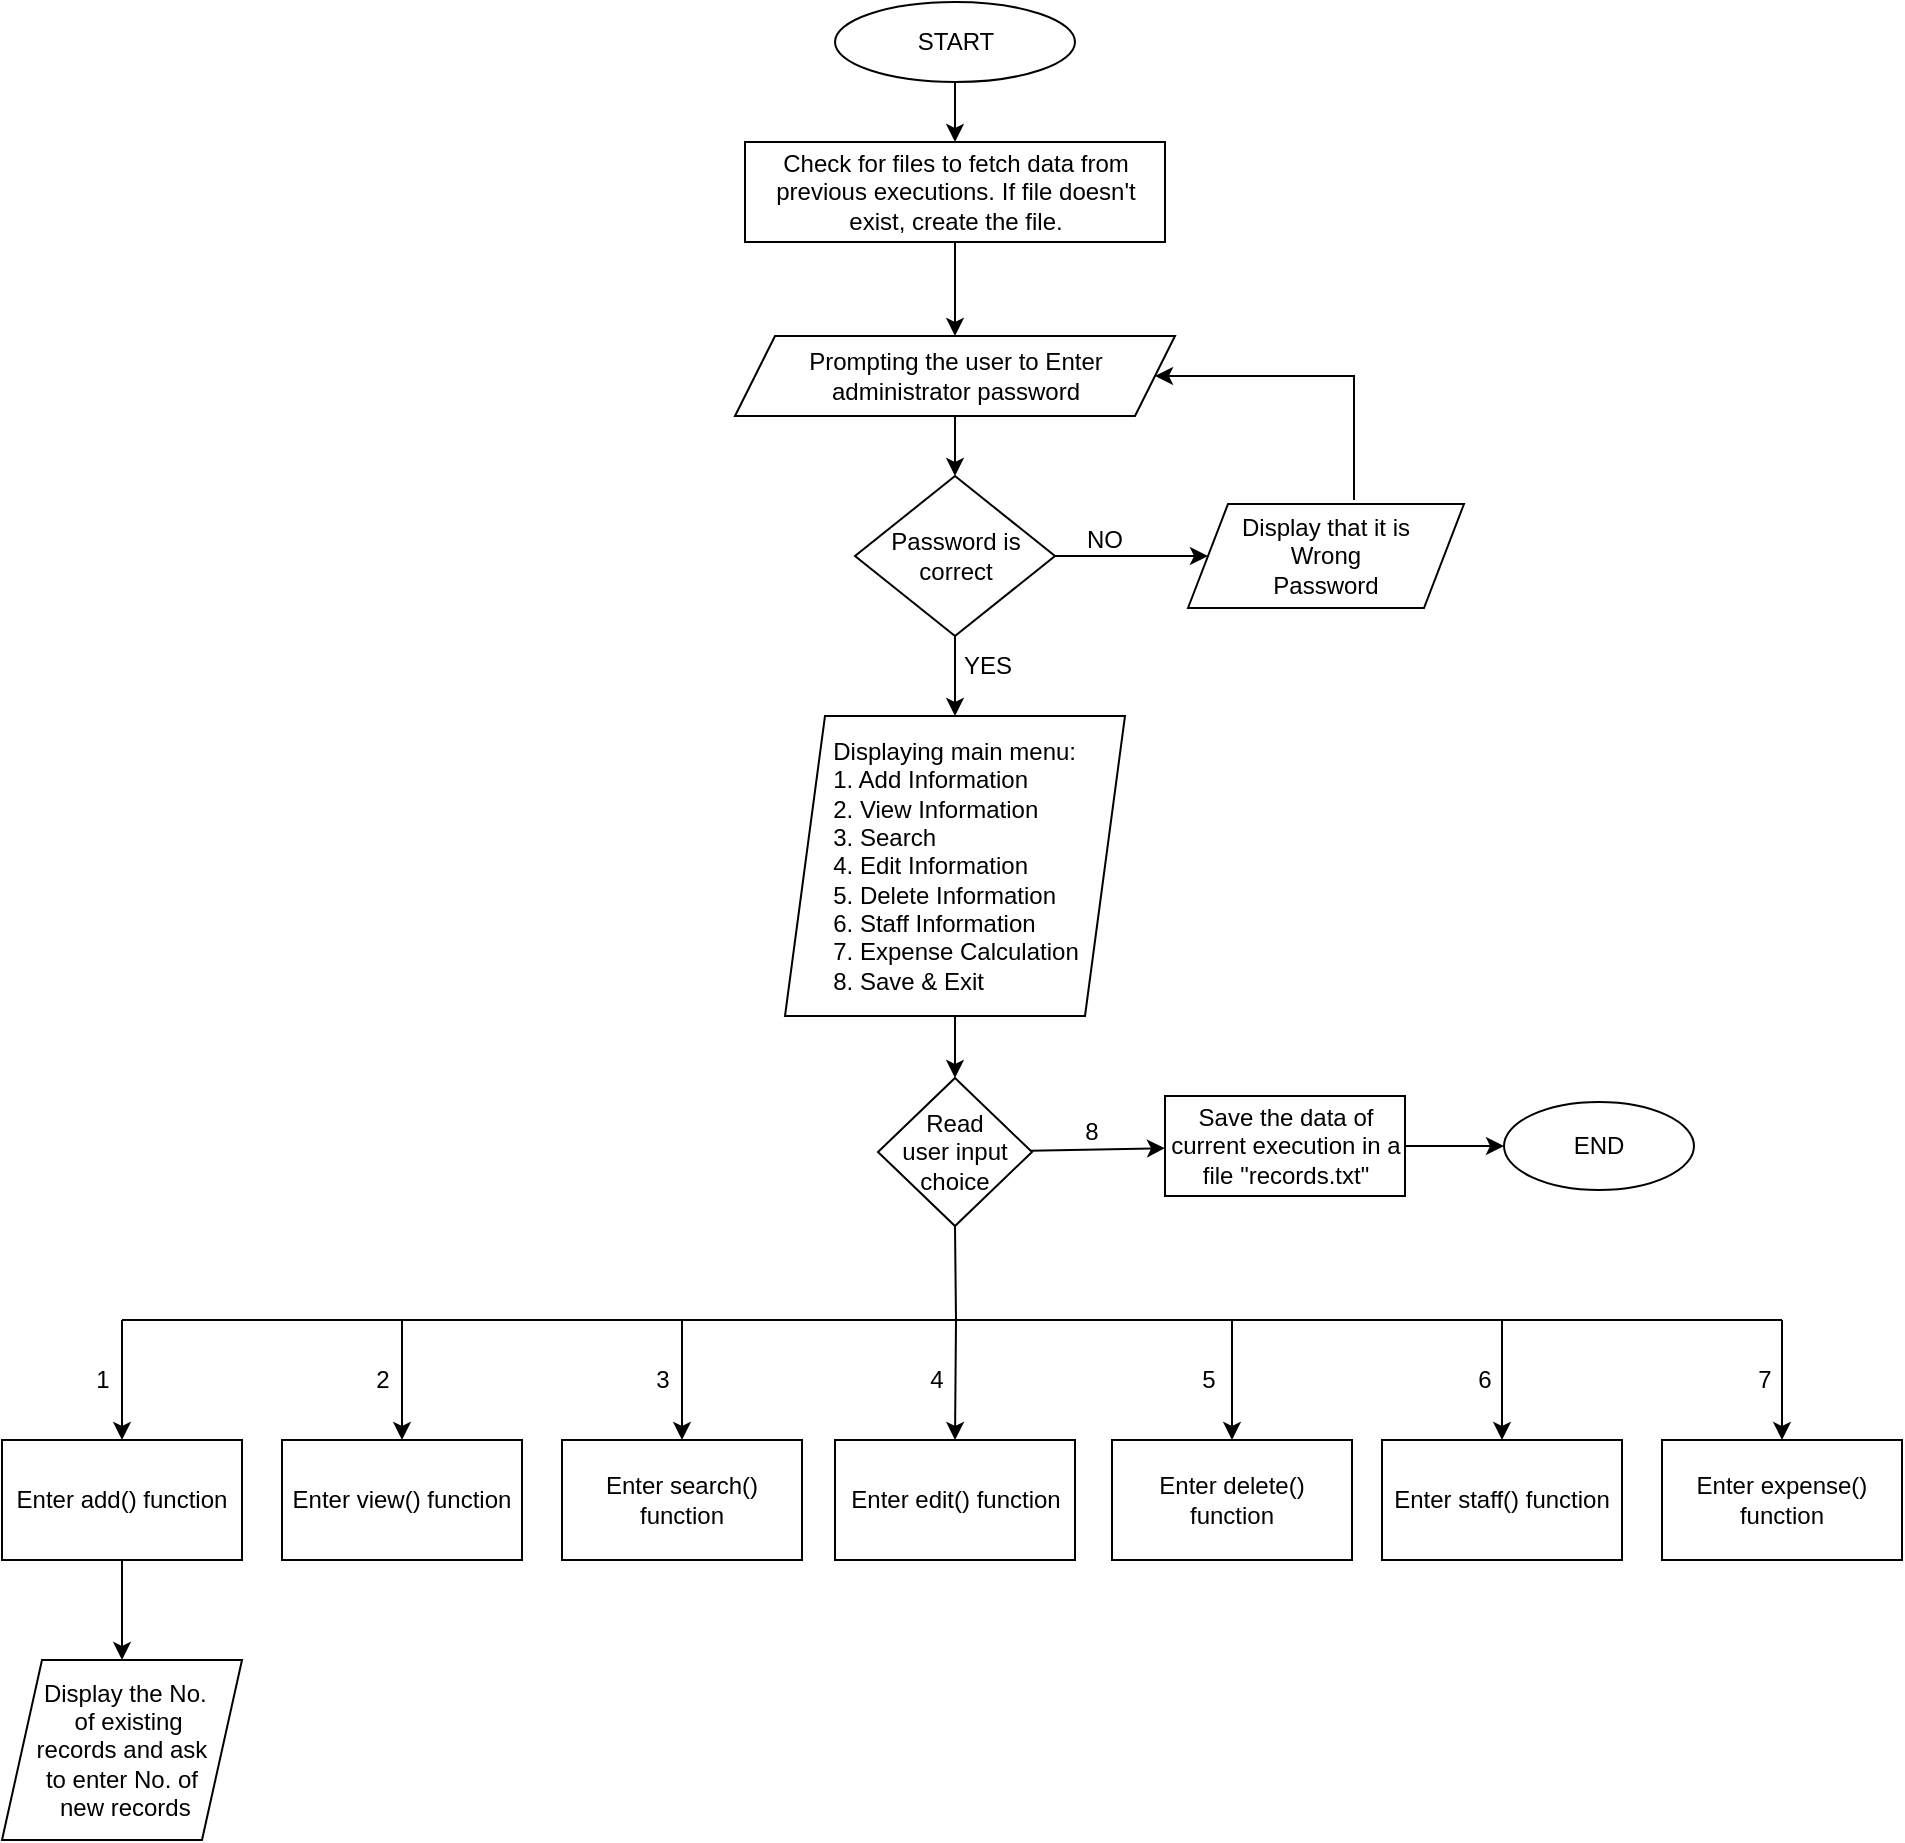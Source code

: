 <mxfile version="16.0.3" type="github"><diagram id="JY7Stdh2d2HlyZrbISg0" name="Page-1"><mxGraphModel dx="868" dy="482" grid="1" gridSize="10" guides="1" tooltips="1" connect="1" arrows="1" fold="1" page="1" pageScale="1" pageWidth="827" pageHeight="1169" math="0" shadow="0"><root><mxCell id="0"/><mxCell id="1" parent="0"/><mxCell id="EV95_e7Tc5w0sM-das4L-1" value="START" style="ellipse;whiteSpace=wrap;html=1;" vertex="1" parent="1"><mxGeometry x="766.5" y="41" width="120" height="40" as="geometry"/></mxCell><mxCell id="EV95_e7Tc5w0sM-das4L-2" value="" style="endArrow=classic;html=1;rounded=0;exitX=0.5;exitY=1;exitDx=0;exitDy=0;entryX=0.5;entryY=0;entryDx=0;entryDy=0;" edge="1" parent="1" source="EV95_e7Tc5w0sM-das4L-1" target="EV95_e7Tc5w0sM-das4L-31"><mxGeometry width="50" height="50" relative="1" as="geometry"><mxPoint x="803" y="91" as="sourcePoint"/><mxPoint x="823" y="121" as="targetPoint"/><Array as="points"/></mxGeometry></mxCell><mxCell id="EV95_e7Tc5w0sM-das4L-9" value="" style="edgeStyle=orthogonalEdgeStyle;rounded=0;orthogonalLoop=1;jettySize=auto;html=1;" edge="1" parent="1" source="EV95_e7Tc5w0sM-das4L-4" target="EV95_e7Tc5w0sM-das4L-8"><mxGeometry relative="1" as="geometry"/></mxCell><mxCell id="EV95_e7Tc5w0sM-das4L-4" value="Prompting the user to Enter administrator password" style="shape=parallelogram;perimeter=parallelogramPerimeter;whiteSpace=wrap;html=1;fixedSize=1;" vertex="1" parent="1"><mxGeometry x="716.5" y="208" width="220" height="40" as="geometry"/></mxCell><mxCell id="EV95_e7Tc5w0sM-das4L-23" value="" style="edgeStyle=orthogonalEdgeStyle;rounded=0;orthogonalLoop=1;jettySize=auto;html=1;" edge="1" parent="1" source="EV95_e7Tc5w0sM-das4L-8" target="EV95_e7Tc5w0sM-das4L-22"><mxGeometry relative="1" as="geometry"/></mxCell><mxCell id="EV95_e7Tc5w0sM-das4L-44" value="" style="edgeStyle=none;rounded=0;orthogonalLoop=1;jettySize=auto;html=1;" edge="1" parent="1" source="EV95_e7Tc5w0sM-das4L-8" target="EV95_e7Tc5w0sM-das4L-43"><mxGeometry relative="1" as="geometry"/></mxCell><mxCell id="EV95_e7Tc5w0sM-das4L-8" value="Password is correct" style="rhombus;whiteSpace=wrap;html=1;" vertex="1" parent="1"><mxGeometry x="776.5" y="278" width="100" height="80" as="geometry"/></mxCell><mxCell id="EV95_e7Tc5w0sM-das4L-28" value="" style="edgeStyle=none;rounded=0;orthogonalLoop=1;jettySize=auto;html=1;entryX=0.5;entryY=0;entryDx=0;entryDy=0;" edge="1" parent="1" source="EV95_e7Tc5w0sM-das4L-22" target="EV95_e7Tc5w0sM-das4L-27"><mxGeometry relative="1" as="geometry"><mxPoint x="826.667" y="579.333" as="targetPoint"/></mxGeometry></mxCell><mxCell id="EV95_e7Tc5w0sM-das4L-22" value="&lt;div style=&quot;text-align: justify&quot;&gt;Displaying main menu:&lt;/div&gt;&lt;div style=&quot;text-align: justify&quot;&gt;1. Add Information&lt;/div&gt;&lt;div style=&quot;text-align: justify&quot;&gt;2. View Information&lt;/div&gt;&lt;div style=&quot;text-align: justify&quot;&gt;&lt;span&gt;3. Search&lt;/span&gt;&lt;/div&gt;&lt;div style=&quot;text-align: justify&quot;&gt;4. Edit Information&lt;/div&gt;&lt;div style=&quot;text-align: justify&quot;&gt;5. Delete Information&lt;/div&gt;&lt;div style=&quot;text-align: justify&quot;&gt;6. Staff Information&lt;/div&gt;&lt;div style=&quot;text-align: justify&quot;&gt;&lt;span&gt;7. Expense Calculation&lt;/span&gt;&lt;/div&gt;&lt;div style=&quot;text-align: justify&quot;&gt;8. Save &amp;amp; Exit&lt;/div&gt;" style="shape=parallelogram;perimeter=parallelogramPerimeter;whiteSpace=wrap;html=1;fixedSize=1;align=center;" vertex="1" parent="1"><mxGeometry x="741.5" y="398" width="170" height="150" as="geometry"/></mxCell><mxCell id="EV95_e7Tc5w0sM-das4L-24" value="YES" style="text;html=1;strokeColor=none;fillColor=none;align=center;verticalAlign=middle;whiteSpace=wrap;rounded=0;" vertex="1" parent="1"><mxGeometry x="813" y="358" width="60" height="30" as="geometry"/></mxCell><mxCell id="EV95_e7Tc5w0sM-das4L-34" value="" style="edgeStyle=none;rounded=0;orthogonalLoop=1;jettySize=auto;html=1;" edge="1" parent="1" source="EV95_e7Tc5w0sM-das4L-27" target="EV95_e7Tc5w0sM-das4L-33"><mxGeometry relative="1" as="geometry"/></mxCell><mxCell id="EV95_e7Tc5w0sM-das4L-27" value="Read&lt;br&gt;user input&lt;br&gt;choice" style="rhombus;whiteSpace=wrap;html=1;" vertex="1" parent="1"><mxGeometry x="788" y="579" width="77" height="74" as="geometry"/></mxCell><mxCell id="EV95_e7Tc5w0sM-das4L-31" value="Check for files to fetch data from previous executions. If file doesn't exist, create the file." style="rounded=0;whiteSpace=wrap;html=1;" vertex="1" parent="1"><mxGeometry x="721.5" y="111" width="210" height="50" as="geometry"/></mxCell><mxCell id="EV95_e7Tc5w0sM-das4L-32" value="" style="endArrow=classic;html=1;rounded=0;exitX=0.5;exitY=1;exitDx=0;exitDy=0;" edge="1" parent="1" source="EV95_e7Tc5w0sM-das4L-31" target="EV95_e7Tc5w0sM-das4L-4"><mxGeometry width="50" height="50" relative="1" as="geometry"><mxPoint x="793" y="351" as="sourcePoint"/><mxPoint x="843" y="301" as="targetPoint"/></mxGeometry></mxCell><mxCell id="EV95_e7Tc5w0sM-das4L-36" value="" style="edgeStyle=none;rounded=0;orthogonalLoop=1;jettySize=auto;html=1;" edge="1" parent="1" source="EV95_e7Tc5w0sM-das4L-33" target="EV95_e7Tc5w0sM-das4L-35"><mxGeometry relative="1" as="geometry"/></mxCell><mxCell id="EV95_e7Tc5w0sM-das4L-33" value="Save the data of current execution in a file &quot;records.txt&quot;" style="whiteSpace=wrap;html=1;" vertex="1" parent="1"><mxGeometry x="931.5" y="588" width="120" height="50" as="geometry"/></mxCell><mxCell id="EV95_e7Tc5w0sM-das4L-35" value="END" style="ellipse;whiteSpace=wrap;html=1;" vertex="1" parent="1"><mxGeometry x="1101" y="591" width="95" height="44" as="geometry"/></mxCell><mxCell id="EV95_e7Tc5w0sM-das4L-38" value="8" style="text;html=1;strokeColor=none;fillColor=none;align=center;verticalAlign=middle;whiteSpace=wrap;rounded=0;" vertex="1" parent="1"><mxGeometry x="865" y="591" width="60" height="30" as="geometry"/></mxCell><mxCell id="EV95_e7Tc5w0sM-das4L-46" value="" style="edgeStyle=none;rounded=0;orthogonalLoop=1;jettySize=auto;html=1;entryX=1;entryY=0.5;entryDx=0;entryDy=0;" edge="1" parent="1" target="EV95_e7Tc5w0sM-das4L-4"><mxGeometry relative="1" as="geometry"><mxPoint x="1026" y="290" as="sourcePoint"/><mxPoint x="1012" y="220" as="targetPoint"/><Array as="points"><mxPoint x="1026" y="228"/></Array></mxGeometry></mxCell><mxCell id="EV95_e7Tc5w0sM-das4L-43" value="Display that it is&lt;br&gt;Wrong&lt;br&gt;Password" style="shape=parallelogram;perimeter=parallelogramPerimeter;whiteSpace=wrap;html=1;fixedSize=1;" vertex="1" parent="1"><mxGeometry x="943" y="292" width="138" height="52" as="geometry"/></mxCell><mxCell id="EV95_e7Tc5w0sM-das4L-47" value="NO" style="text;html=1;align=center;verticalAlign=middle;resizable=0;points=[];autosize=1;strokeColor=none;fillColor=none;" vertex="1" parent="1"><mxGeometry x="886" y="300" width="30" height="20" as="geometry"/></mxCell><mxCell id="EV95_e7Tc5w0sM-das4L-48" value="" style="endArrow=none;html=1;rounded=0;entryX=0.5;entryY=1;entryDx=0;entryDy=0;" edge="1" parent="1" target="EV95_e7Tc5w0sM-das4L-27"><mxGeometry width="50" height="50" relative="1" as="geometry"><mxPoint x="827" y="700" as="sourcePoint"/><mxPoint x="851" y="670" as="targetPoint"/></mxGeometry></mxCell><mxCell id="EV95_e7Tc5w0sM-das4L-49" value="" style="endArrow=none;html=1;rounded=0;" edge="1" parent="1"><mxGeometry width="50" height="50" relative="1" as="geometry"><mxPoint x="410" y="700" as="sourcePoint"/><mxPoint x="1240" y="700" as="targetPoint"/></mxGeometry></mxCell><mxCell id="EV95_e7Tc5w0sM-das4L-50" value="" style="endArrow=classic;html=1;rounded=0;entryX=0.5;entryY=0;entryDx=0;entryDy=0;" edge="1" parent="1" target="EV95_e7Tc5w0sM-das4L-57"><mxGeometry width="50" height="50" relative="1" as="geometry"><mxPoint x="410" y="700" as="sourcePoint"/><mxPoint x="410" y="760" as="targetPoint"/></mxGeometry></mxCell><mxCell id="EV95_e7Tc5w0sM-das4L-53" value="" style="endArrow=classic;html=1;rounded=0;entryX=0.5;entryY=0;entryDx=0;entryDy=0;" edge="1" parent="1" target="EV95_e7Tc5w0sM-das4L-58"><mxGeometry width="50" height="50" relative="1" as="geometry"><mxPoint x="550" y="700" as="sourcePoint"/><mxPoint x="580" y="760" as="targetPoint"/><Array as="points"/></mxGeometry></mxCell><mxCell id="EV95_e7Tc5w0sM-das4L-77" value="" style="edgeStyle=none;rounded=0;orthogonalLoop=1;jettySize=auto;html=1;fontColor=#3399FF;" edge="1" parent="1" source="EV95_e7Tc5w0sM-das4L-57" target="EV95_e7Tc5w0sM-das4L-76"><mxGeometry relative="1" as="geometry"/></mxCell><mxCell id="EV95_e7Tc5w0sM-das4L-57" value="Enter add() function" style="rounded=0;whiteSpace=wrap;html=1;" vertex="1" parent="1"><mxGeometry x="350" y="760" width="120" height="60" as="geometry"/></mxCell><mxCell id="EV95_e7Tc5w0sM-das4L-58" value="Enter view() function" style="rounded=0;whiteSpace=wrap;html=1;" vertex="1" parent="1"><mxGeometry x="490" y="760" width="120" height="60" as="geometry"/></mxCell><mxCell id="EV95_e7Tc5w0sM-das4L-59" value="" style="endArrow=classic;html=1;rounded=0;entryX=0.5;entryY=0;entryDx=0;entryDy=0;" edge="1" parent="1" target="EV95_e7Tc5w0sM-das4L-60"><mxGeometry width="50" height="50" relative="1" as="geometry"><mxPoint x="690" y="700" as="sourcePoint"/><mxPoint x="690" y="770" as="targetPoint"/></mxGeometry></mxCell><mxCell id="EV95_e7Tc5w0sM-das4L-60" value="Enter search()&lt;br&gt;function" style="rounded=0;whiteSpace=wrap;html=1;" vertex="1" parent="1"><mxGeometry x="630" y="760" width="120" height="60" as="geometry"/></mxCell><mxCell id="EV95_e7Tc5w0sM-das4L-61" value="" style="endArrow=classic;html=1;rounded=0;entryX=0.5;entryY=0;entryDx=0;entryDy=0;" edge="1" target="EV95_e7Tc5w0sM-das4L-62" parent="1"><mxGeometry width="50" height="50" relative="1" as="geometry"><mxPoint x="827" y="700" as="sourcePoint"/><mxPoint x="816.5" y="780" as="targetPoint"/></mxGeometry></mxCell><mxCell id="EV95_e7Tc5w0sM-das4L-62" value="Enter edit() function" style="rounded=0;whiteSpace=wrap;html=1;" vertex="1" parent="1"><mxGeometry x="766.5" y="760" width="120" height="60" as="geometry"/></mxCell><mxCell id="EV95_e7Tc5w0sM-das4L-63" value="" style="endArrow=classic;html=1;rounded=0;entryX=0.5;entryY=0;entryDx=0;entryDy=0;" edge="1" target="EV95_e7Tc5w0sM-das4L-64" parent="1"><mxGeometry width="50" height="50" relative="1" as="geometry"><mxPoint x="965" y="700" as="sourcePoint"/><mxPoint x="931.5" y="800" as="targetPoint"/></mxGeometry></mxCell><mxCell id="EV95_e7Tc5w0sM-das4L-64" value="Enter delete() function" style="rounded=0;whiteSpace=wrap;html=1;" vertex="1" parent="1"><mxGeometry x="905" y="760" width="120" height="60" as="geometry"/></mxCell><mxCell id="EV95_e7Tc5w0sM-das4L-65" value="Enter staff() function" style="rounded=0;whiteSpace=wrap;html=1;" vertex="1" parent="1"><mxGeometry x="1040" y="760" width="120" height="60" as="geometry"/></mxCell><mxCell id="EV95_e7Tc5w0sM-das4L-66" value="" style="endArrow=classic;html=1;rounded=0;entryX=0.5;entryY=0;entryDx=0;entryDy=0;" edge="1" target="EV95_e7Tc5w0sM-das4L-65" parent="1"><mxGeometry width="50" height="50" relative="1" as="geometry"><mxPoint x="1100" y="700" as="sourcePoint"/><mxPoint x="1066.5" y="800" as="targetPoint"/></mxGeometry></mxCell><mxCell id="EV95_e7Tc5w0sM-das4L-67" value="Enter expense()&lt;br&gt;function" style="rounded=0;whiteSpace=wrap;html=1;" vertex="1" parent="1"><mxGeometry x="1180" y="760" width="120" height="60" as="geometry"/></mxCell><mxCell id="EV95_e7Tc5w0sM-das4L-68" value="" style="endArrow=classic;html=1;rounded=0;entryX=0.5;entryY=0;entryDx=0;entryDy=0;" edge="1" target="EV95_e7Tc5w0sM-das4L-67" parent="1"><mxGeometry width="50" height="50" relative="1" as="geometry"><mxPoint x="1240" y="700" as="sourcePoint"/><mxPoint x="1206.5" y="800" as="targetPoint"/></mxGeometry></mxCell><mxCell id="EV95_e7Tc5w0sM-das4L-69" value="1" style="text;html=1;align=center;verticalAlign=middle;resizable=0;points=[];autosize=1;strokeColor=none;fillColor=none;" vertex="1" parent="1"><mxGeometry x="390" y="720" width="20" height="20" as="geometry"/></mxCell><mxCell id="EV95_e7Tc5w0sM-das4L-70" value="2" style="text;html=1;align=center;verticalAlign=middle;resizable=0;points=[];autosize=1;strokeColor=none;fillColor=none;" vertex="1" parent="1"><mxGeometry x="530" y="720" width="20" height="20" as="geometry"/></mxCell><mxCell id="EV95_e7Tc5w0sM-das4L-71" value="3" style="text;html=1;align=center;verticalAlign=middle;resizable=0;points=[];autosize=1;strokeColor=none;fillColor=none;" vertex="1" parent="1"><mxGeometry x="670" y="720" width="20" height="20" as="geometry"/></mxCell><mxCell id="EV95_e7Tc5w0sM-das4L-72" value="4" style="text;html=1;align=center;verticalAlign=middle;resizable=0;points=[];autosize=1;strokeColor=none;fillColor=none;" vertex="1" parent="1"><mxGeometry x="807" y="720" width="20" height="20" as="geometry"/></mxCell><mxCell id="EV95_e7Tc5w0sM-das4L-73" value="5" style="text;html=1;align=center;verticalAlign=middle;resizable=0;points=[];autosize=1;strokeColor=none;fillColor=none;" vertex="1" parent="1"><mxGeometry x="943" y="720" width="20" height="20" as="geometry"/></mxCell><mxCell id="EV95_e7Tc5w0sM-das4L-74" value="6" style="text;html=1;align=center;verticalAlign=middle;resizable=0;points=[];autosize=1;strokeColor=none;fillColor=none;" vertex="1" parent="1"><mxGeometry x="1081" y="720" width="20" height="20" as="geometry"/></mxCell><mxCell id="EV95_e7Tc5w0sM-das4L-75" value="7" style="text;html=1;align=center;verticalAlign=middle;resizable=0;points=[];autosize=1;strokeColor=none;fillColor=none;" vertex="1" parent="1"><mxGeometry x="1220.5" y="720" width="20" height="20" as="geometry"/></mxCell><mxCell id="EV95_e7Tc5w0sM-das4L-76" value="&lt;div&gt;&lt;span&gt;&amp;nbsp;Display the No. &lt;br&gt;&amp;nbsp; of existing &lt;br&gt;records and ask &lt;br&gt;to enter No. of&lt;br&gt;&amp;nbsp;new records&lt;/span&gt;&lt;/div&gt;" style="shape=parallelogram;perimeter=parallelogramPerimeter;whiteSpace=wrap;html=1;fixedSize=1;rounded=0;align=center;" vertex="1" parent="1"><mxGeometry x="350" y="870" width="120" height="90" as="geometry"/></mxCell></root></mxGraphModel></diagram></mxfile>